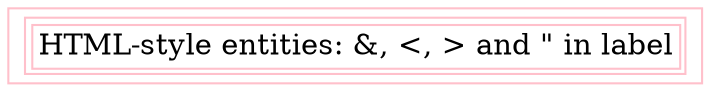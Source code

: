 digraph Perl
{
graph [ rankdir="TB" ]
node [ shape="oval" ]
edge [ color="grey" ]
"node.1" [ color="pink" label=<<table border='1'><tr><td>HTML-style entities: &amp;, &lt;, &gt; and &quot; in label</td></tr></table>> shape="rectangle" ]
}
